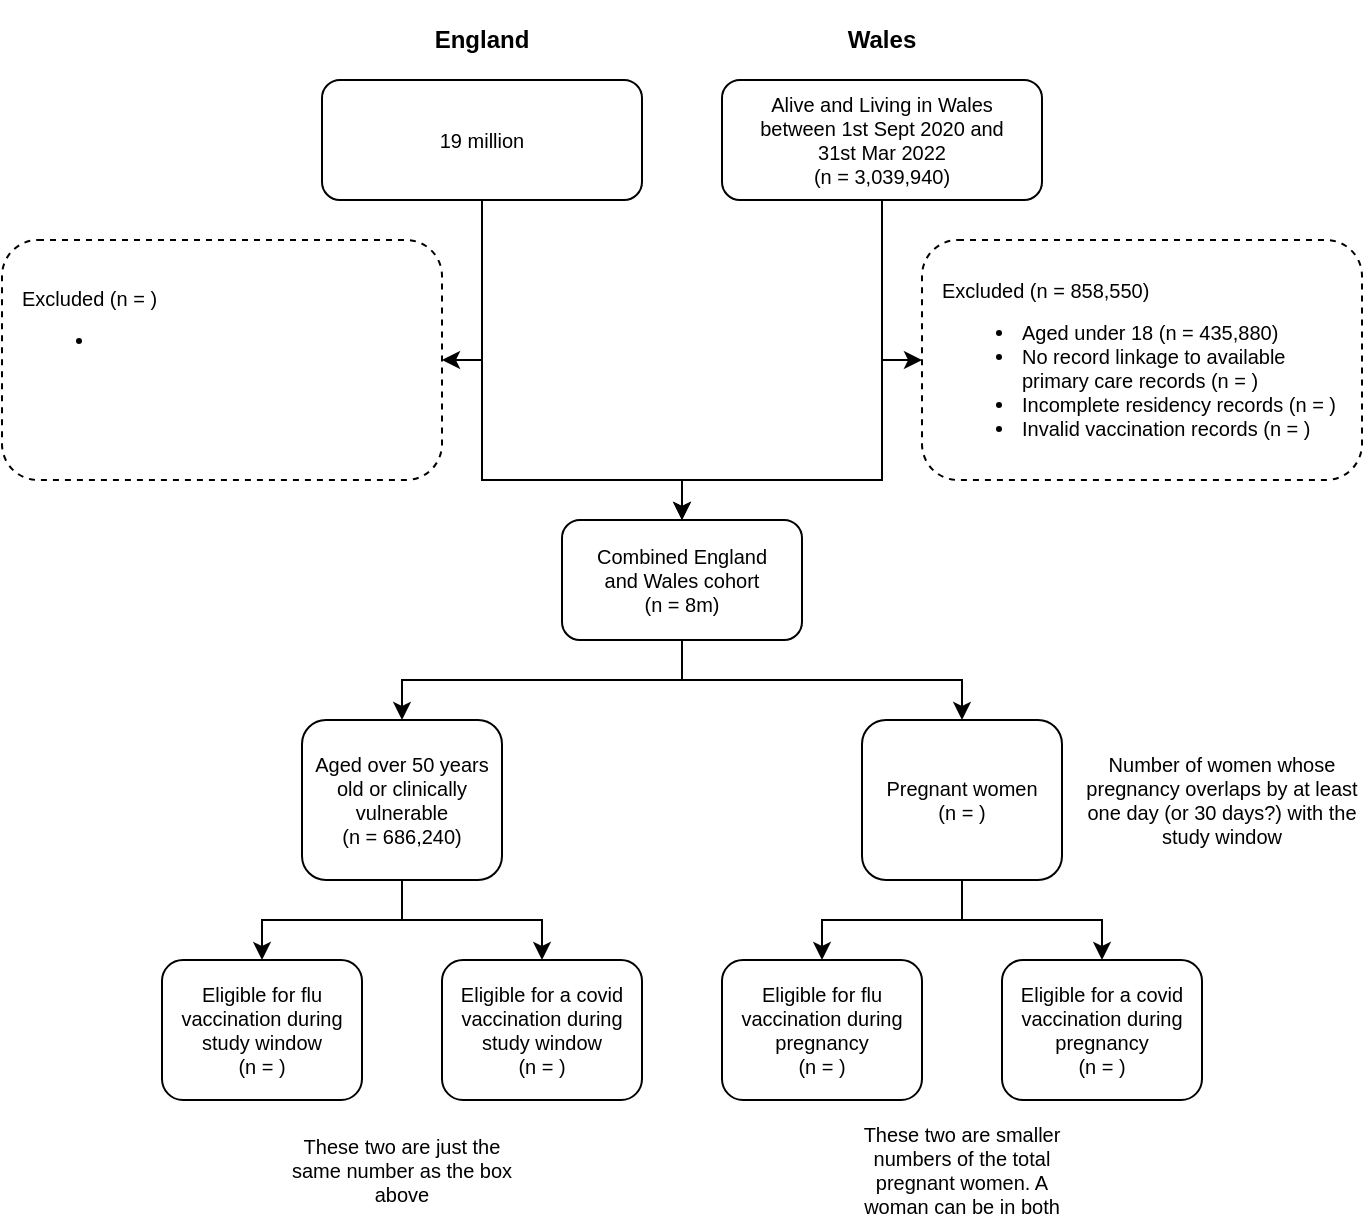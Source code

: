 <mxfile version="14.6.13" type="device"><diagram id="C5RBs43oDa-KdzZeNtuy" name="Page-1"><mxGraphModel dx="1086" dy="966" grid="1" gridSize="10" guides="1" tooltips="1" connect="1" arrows="1" fold="1" page="1" pageScale="1" pageWidth="827" pageHeight="1169" math="0" shadow="0"><root><mxCell id="WIyWlLk6GJQsqaUBKTNV-0"/><mxCell id="WIyWlLk6GJQsqaUBKTNV-1" parent="WIyWlLk6GJQsqaUBKTNV-0"/><mxCell id="bD4awnvlRZZb1lPdCaFX-1" style="edgeStyle=orthogonalEdgeStyle;rounded=0;orthogonalLoop=1;jettySize=auto;html=1;entryX=0;entryY=0.5;entryDx=0;entryDy=0;fontSize=10;" parent="WIyWlLk6GJQsqaUBKTNV-1" source="WIyWlLk6GJQsqaUBKTNV-3" target="WIyWlLk6GJQsqaUBKTNV-7" edge="1"><mxGeometry relative="1" as="geometry"/></mxCell><mxCell id="bD4awnvlRZZb1lPdCaFX-30" style="edgeStyle=orthogonalEdgeStyle;rounded=0;orthogonalLoop=1;jettySize=auto;html=1;entryX=0.5;entryY=0;entryDx=0;entryDy=0;fontSize=10;" parent="WIyWlLk6GJQsqaUBKTNV-1" source="WIyWlLk6GJQsqaUBKTNV-3" target="ZYJuDC_ElGy49-UHeCfG-5" edge="1"><mxGeometry relative="1" as="geometry"><Array as="points"><mxPoint x="500" y="280"/><mxPoint x="400" y="280"/></Array></mxGeometry></mxCell><mxCell id="WIyWlLk6GJQsqaUBKTNV-3" value="&lt;font style=&quot;font-size: 10px&quot;&gt;&lt;span style=&quot;font-size: 10px&quot;&gt;Alive and Living in Wales between 1st Sept 2020 and 31st Mar 2022&lt;br style=&quot;font-size: 10px&quot;&gt;&lt;/span&gt;&lt;font style=&quot;font-size: 10px&quot;&gt;&lt;span style=&quot;font-size: 10px&quot;&gt;(n = 3,039,940)&lt;/span&gt;&lt;/font&gt;&lt;br style=&quot;font-size: 10px&quot;&gt;&lt;/font&gt;" style="rounded=1;whiteSpace=wrap;html=1;fontSize=10;glass=0;strokeWidth=1;shadow=0;spacing=20;" parent="WIyWlLk6GJQsqaUBKTNV-1" vertex="1"><mxGeometry x="420" y="80" width="160" height="60" as="geometry"/></mxCell><mxCell id="WIyWlLk6GJQsqaUBKTNV-7" value="&lt;p style=&quot;line-height: 100%&quot;&gt;&lt;span style=&quot;font-size: 10px&quot;&gt;Excluded (&lt;span style=&quot;font-size: 10px&quot;&gt;&lt;font style=&quot;font-size: 10px&quot;&gt;&lt;span style=&quot;font-size: 10px&quot;&gt;n = 858,550)&lt;/span&gt;&lt;/font&gt;&lt;/span&gt;&lt;/span&gt;&lt;br style=&quot;font-size: 10px&quot;&gt;&lt;/p&gt;&lt;ul style=&quot;font-size: 10px&quot;&gt;&lt;li style=&quot;font-size: 10px&quot;&gt;&lt;font style=&quot;font-size: 10px&quot;&gt;&lt;span style=&quot;font-size: 10px&quot;&gt;Aged under 18 (n = 435,880)&lt;/span&gt;&lt;/font&gt;&lt;/li&gt;&lt;li style=&quot;font-size: 10px&quot;&gt;&lt;font style=&quot;font-size: 10px&quot;&gt;&lt;span style=&quot;font-size: 10px&quot;&gt;No record linkage to available primary care records (n = )&lt;/span&gt;&lt;/font&gt;&lt;/li&gt;&lt;li style=&quot;font-size: 10px&quot;&gt;Incomplete residency records (n = )&lt;/li&gt;&lt;li style=&quot;font-size: 10px&quot;&gt;&lt;font style=&quot;font-size: 10px&quot;&gt;&lt;span style=&quot;font-size: 10px ; line-height: 100%&quot;&gt;Invalid vaccination records (n = )&lt;/span&gt;&lt;/font&gt;&lt;/li&gt;&lt;/ul&gt;&lt;p&gt;&lt;/p&gt;" style="rounded=1;whiteSpace=wrap;html=1;fontSize=10;glass=0;strokeWidth=1;shadow=0;align=left;fontStyle=0;spacing=10;verticalAlign=middle;dashed=1;" parent="WIyWlLk6GJQsqaUBKTNV-1" vertex="1"><mxGeometry x="520" y="160" width="220" height="120" as="geometry"/></mxCell><mxCell id="Q6jKzaN34kP5ZreHG7Fh-4" style="edgeStyle=orthogonalEdgeStyle;rounded=0;orthogonalLoop=1;jettySize=auto;html=1;entryX=0.5;entryY=0;entryDx=0;entryDy=0;fontSize=10;" edge="1" parent="WIyWlLk6GJQsqaUBKTNV-1" source="ZYJuDC_ElGy49-UHeCfG-5" target="eVYvycLskYyP6wwfXyAF-0"><mxGeometry relative="1" as="geometry"><Array as="points"><mxPoint x="400" y="380"/><mxPoint x="260" y="380"/></Array></mxGeometry></mxCell><mxCell id="Q6jKzaN34kP5ZreHG7Fh-5" style="edgeStyle=orthogonalEdgeStyle;rounded=0;orthogonalLoop=1;jettySize=auto;html=1;entryX=0.5;entryY=0;entryDx=0;entryDy=0;fontSize=10;" edge="1" parent="WIyWlLk6GJQsqaUBKTNV-1" source="ZYJuDC_ElGy49-UHeCfG-5" target="eVYvycLskYyP6wwfXyAF-2"><mxGeometry relative="1" as="geometry"><Array as="points"><mxPoint x="400" y="380"/><mxPoint x="540" y="380"/></Array></mxGeometry></mxCell><mxCell id="ZYJuDC_ElGy49-UHeCfG-5" value="&lt;font style=&quot;font-size: 10px&quot;&gt;&lt;font style=&quot;font-size: 10px&quot;&gt;Combined England&lt;br&gt;and Wales cohort&lt;br style=&quot;font-size: 10px&quot;&gt;&lt;font style=&quot;font-size: 10px&quot;&gt;&lt;span style=&quot;font-size: 10px&quot;&gt;(n = 8m)&lt;/span&gt;&lt;/font&gt;&lt;/font&gt;&lt;br style=&quot;font-size: 10px&quot;&gt;&lt;/font&gt;" style="rounded=1;whiteSpace=wrap;html=1;fontSize=10;glass=0;strokeWidth=1;shadow=0;" parent="WIyWlLk6GJQsqaUBKTNV-1" vertex="1"><mxGeometry x="340" y="300" width="120" height="60" as="geometry"/></mxCell><mxCell id="GRhizyIJWyX8jvZQzJl2-7" value="Wales" style="text;html=1;strokeColor=none;fillColor=none;align=center;verticalAlign=middle;whiteSpace=wrap;rounded=0;fontSize=12;fontStyle=1" parent="WIyWlLk6GJQsqaUBKTNV-1" vertex="1"><mxGeometry x="420" y="40" width="160" height="40" as="geometry"/></mxCell><mxCell id="GRhizyIJWyX8jvZQzJl2-8" value="England" style="text;html=1;strokeColor=none;fillColor=none;align=center;verticalAlign=middle;whiteSpace=wrap;rounded=0;fontSize=12;fontStyle=1" parent="WIyWlLk6GJQsqaUBKTNV-1" vertex="1"><mxGeometry x="220" y="40" width="160" height="40" as="geometry"/></mxCell><mxCell id="bD4awnvlRZZb1lPdCaFX-8" style="edgeStyle=orthogonalEdgeStyle;rounded=0;orthogonalLoop=1;jettySize=auto;html=1;entryX=1;entryY=0.5;entryDx=0;entryDy=0;fontSize=10;" parent="WIyWlLk6GJQsqaUBKTNV-1" source="bD4awnvlRZZb1lPdCaFX-2" target="bD4awnvlRZZb1lPdCaFX-3" edge="1"><mxGeometry relative="1" as="geometry"/></mxCell><mxCell id="bD4awnvlRZZb1lPdCaFX-29" style="edgeStyle=orthogonalEdgeStyle;rounded=0;orthogonalLoop=1;jettySize=auto;html=1;entryX=0.5;entryY=0;entryDx=0;entryDy=0;fontSize=10;" parent="WIyWlLk6GJQsqaUBKTNV-1" source="bD4awnvlRZZb1lPdCaFX-2" target="ZYJuDC_ElGy49-UHeCfG-5" edge="1"><mxGeometry relative="1" as="geometry"><Array as="points"><mxPoint x="300" y="280"/><mxPoint x="400" y="280"/></Array></mxGeometry></mxCell><mxCell id="bD4awnvlRZZb1lPdCaFX-2" value="&lt;font style=&quot;font-size: 10px&quot;&gt;19 million&lt;br style=&quot;font-size: 10px&quot;&gt;&lt;/font&gt;" style="rounded=1;whiteSpace=wrap;html=1;fontSize=10;glass=0;strokeWidth=1;shadow=0;spacing=20;" parent="WIyWlLk6GJQsqaUBKTNV-1" vertex="1"><mxGeometry x="220" y="80" width="160" height="60" as="geometry"/></mxCell><mxCell id="bD4awnvlRZZb1lPdCaFX-3" value="&lt;p style=&quot;line-height: 100%&quot;&gt;&lt;span style=&quot;font-size: 10px&quot;&gt;Excluded (&lt;span style=&quot;font-size: 10px&quot;&gt;&lt;font style=&quot;font-size: 10px&quot;&gt;&lt;span style=&quot;font-size: 10px&quot;&gt;n = )&lt;/span&gt;&lt;/font&gt;&lt;/span&gt;&lt;/span&gt;&lt;br style=&quot;font-size: 10px&quot;&gt;&lt;/p&gt;&lt;ul style=&quot;font-size: 10px&quot;&gt;&lt;li style=&quot;font-size: 10px&quot;&gt;&lt;br&gt;&lt;/li&gt;&lt;/ul&gt;&lt;p&gt;&lt;/p&gt;" style="rounded=1;whiteSpace=wrap;html=1;fontSize=10;glass=0;strokeWidth=1;shadow=0;align=left;fontStyle=0;spacing=10;verticalAlign=top;dashed=1;" parent="WIyWlLk6GJQsqaUBKTNV-1" vertex="1"><mxGeometry x="60" y="160" width="220" height="120" as="geometry"/></mxCell><mxCell id="Q6jKzaN34kP5ZreHG7Fh-6" style="edgeStyle=orthogonalEdgeStyle;rounded=0;orthogonalLoop=1;jettySize=auto;html=1;entryX=0.5;entryY=0;entryDx=0;entryDy=0;fontSize=10;" edge="1" parent="WIyWlLk6GJQsqaUBKTNV-1" source="eVYvycLskYyP6wwfXyAF-0" target="Q6jKzaN34kP5ZreHG7Fh-2"><mxGeometry relative="1" as="geometry"/></mxCell><mxCell id="Q6jKzaN34kP5ZreHG7Fh-7" style="edgeStyle=orthogonalEdgeStyle;rounded=0;orthogonalLoop=1;jettySize=auto;html=1;entryX=0.5;entryY=0;entryDx=0;entryDy=0;fontSize=10;" edge="1" parent="WIyWlLk6GJQsqaUBKTNV-1" source="eVYvycLskYyP6wwfXyAF-0" target="Q6jKzaN34kP5ZreHG7Fh-3"><mxGeometry relative="1" as="geometry"/></mxCell><mxCell id="eVYvycLskYyP6wwfXyAF-0" value="Aged over 50 years&lt;br&gt;old or clinically vulnerable&lt;br style=&quot;font-size: 10px&quot;&gt;&lt;span style=&quot;font-size: 10px&quot;&gt;(n = 686,240)&lt;/span&gt;" style="rounded=1;whiteSpace=wrap;html=1;fontStyle=0;fontSize=10;" parent="WIyWlLk6GJQsqaUBKTNV-1" vertex="1"><mxGeometry x="210" y="400" width="100" height="80" as="geometry"/></mxCell><mxCell id="Q6jKzaN34kP5ZreHG7Fh-8" style="edgeStyle=orthogonalEdgeStyle;rounded=0;orthogonalLoop=1;jettySize=auto;html=1;fontSize=10;" edge="1" parent="WIyWlLk6GJQsqaUBKTNV-1" source="eVYvycLskYyP6wwfXyAF-2" target="Q6jKzaN34kP5ZreHG7Fh-0"><mxGeometry relative="1" as="geometry"/></mxCell><mxCell id="Q6jKzaN34kP5ZreHG7Fh-9" style="edgeStyle=orthogonalEdgeStyle;rounded=0;orthogonalLoop=1;jettySize=auto;html=1;fontSize=10;" edge="1" parent="WIyWlLk6GJQsqaUBKTNV-1" source="eVYvycLskYyP6wwfXyAF-2" target="Q6jKzaN34kP5ZreHG7Fh-1"><mxGeometry relative="1" as="geometry"/></mxCell><mxCell id="eVYvycLskYyP6wwfXyAF-2" value="Pregnant women&lt;br style=&quot;font-size: 10px&quot;&gt;&lt;span style=&quot;font-size: 10px&quot;&gt;(n = )&lt;/span&gt;" style="rounded=1;whiteSpace=wrap;html=1;fontSize=10;fontStyle=0" parent="WIyWlLk6GJQsqaUBKTNV-1" vertex="1"><mxGeometry x="490" y="400" width="100" height="80" as="geometry"/></mxCell><mxCell id="Q6jKzaN34kP5ZreHG7Fh-0" value="Eligible for flu vaccination during pregnancy&lt;br style=&quot;font-size: 10px;&quot;&gt;(n = )" style="rounded=1;whiteSpace=wrap;html=1;fontSize=10;" vertex="1" parent="WIyWlLk6GJQsqaUBKTNV-1"><mxGeometry x="420" y="520" width="100" height="70" as="geometry"/></mxCell><mxCell id="Q6jKzaN34kP5ZreHG7Fh-1" value="Eligible for a covid vaccination during pregnancy&lt;br style=&quot;font-size: 10px;&quot;&gt;(n = )" style="rounded=1;whiteSpace=wrap;html=1;fontSize=10;" vertex="1" parent="WIyWlLk6GJQsqaUBKTNV-1"><mxGeometry x="560" y="520" width="100" height="70" as="geometry"/></mxCell><mxCell id="Q6jKzaN34kP5ZreHG7Fh-2" value="Eligible for flu vaccination during study window&lt;br style=&quot;font-size: 10px&quot;&gt;(n = )" style="rounded=1;whiteSpace=wrap;html=1;fontSize=10;" vertex="1" parent="WIyWlLk6GJQsqaUBKTNV-1"><mxGeometry x="140" y="520" width="100" height="70" as="geometry"/></mxCell><mxCell id="Q6jKzaN34kP5ZreHG7Fh-3" value="Eligible for a covid vaccination during study window&lt;br style=&quot;font-size: 10px&quot;&gt;(n = )" style="rounded=1;whiteSpace=wrap;html=1;fontSize=10;" vertex="1" parent="WIyWlLk6GJQsqaUBKTNV-1"><mxGeometry x="280" y="520" width="100" height="70" as="geometry"/></mxCell><mxCell id="Q6jKzaN34kP5ZreHG7Fh-10" value="Number of women whose pregnancy overlaps by at least one day (or 30 days?) with the study window" style="text;html=1;strokeColor=none;fillColor=none;align=center;verticalAlign=middle;whiteSpace=wrap;rounded=0;fontSize=10;" vertex="1" parent="WIyWlLk6GJQsqaUBKTNV-1"><mxGeometry x="600" y="415" width="140" height="50" as="geometry"/></mxCell><mxCell id="Q6jKzaN34kP5ZreHG7Fh-11" value="These two are just the same number as the box above" style="text;html=1;strokeColor=none;fillColor=none;align=center;verticalAlign=middle;whiteSpace=wrap;rounded=0;fontSize=10;" vertex="1" parent="WIyWlLk6GJQsqaUBKTNV-1"><mxGeometry x="200" y="600" width="120" height="50" as="geometry"/></mxCell><mxCell id="Q6jKzaN34kP5ZreHG7Fh-12" value="These two are smaller numbers of the total pregnant women. A woman can be in both" style="text;html=1;strokeColor=none;fillColor=none;align=center;verticalAlign=middle;whiteSpace=wrap;rounded=0;fontSize=10;" vertex="1" parent="WIyWlLk6GJQsqaUBKTNV-1"><mxGeometry x="480" y="600" width="120" height="50" as="geometry"/></mxCell></root></mxGraphModel></diagram></mxfile>